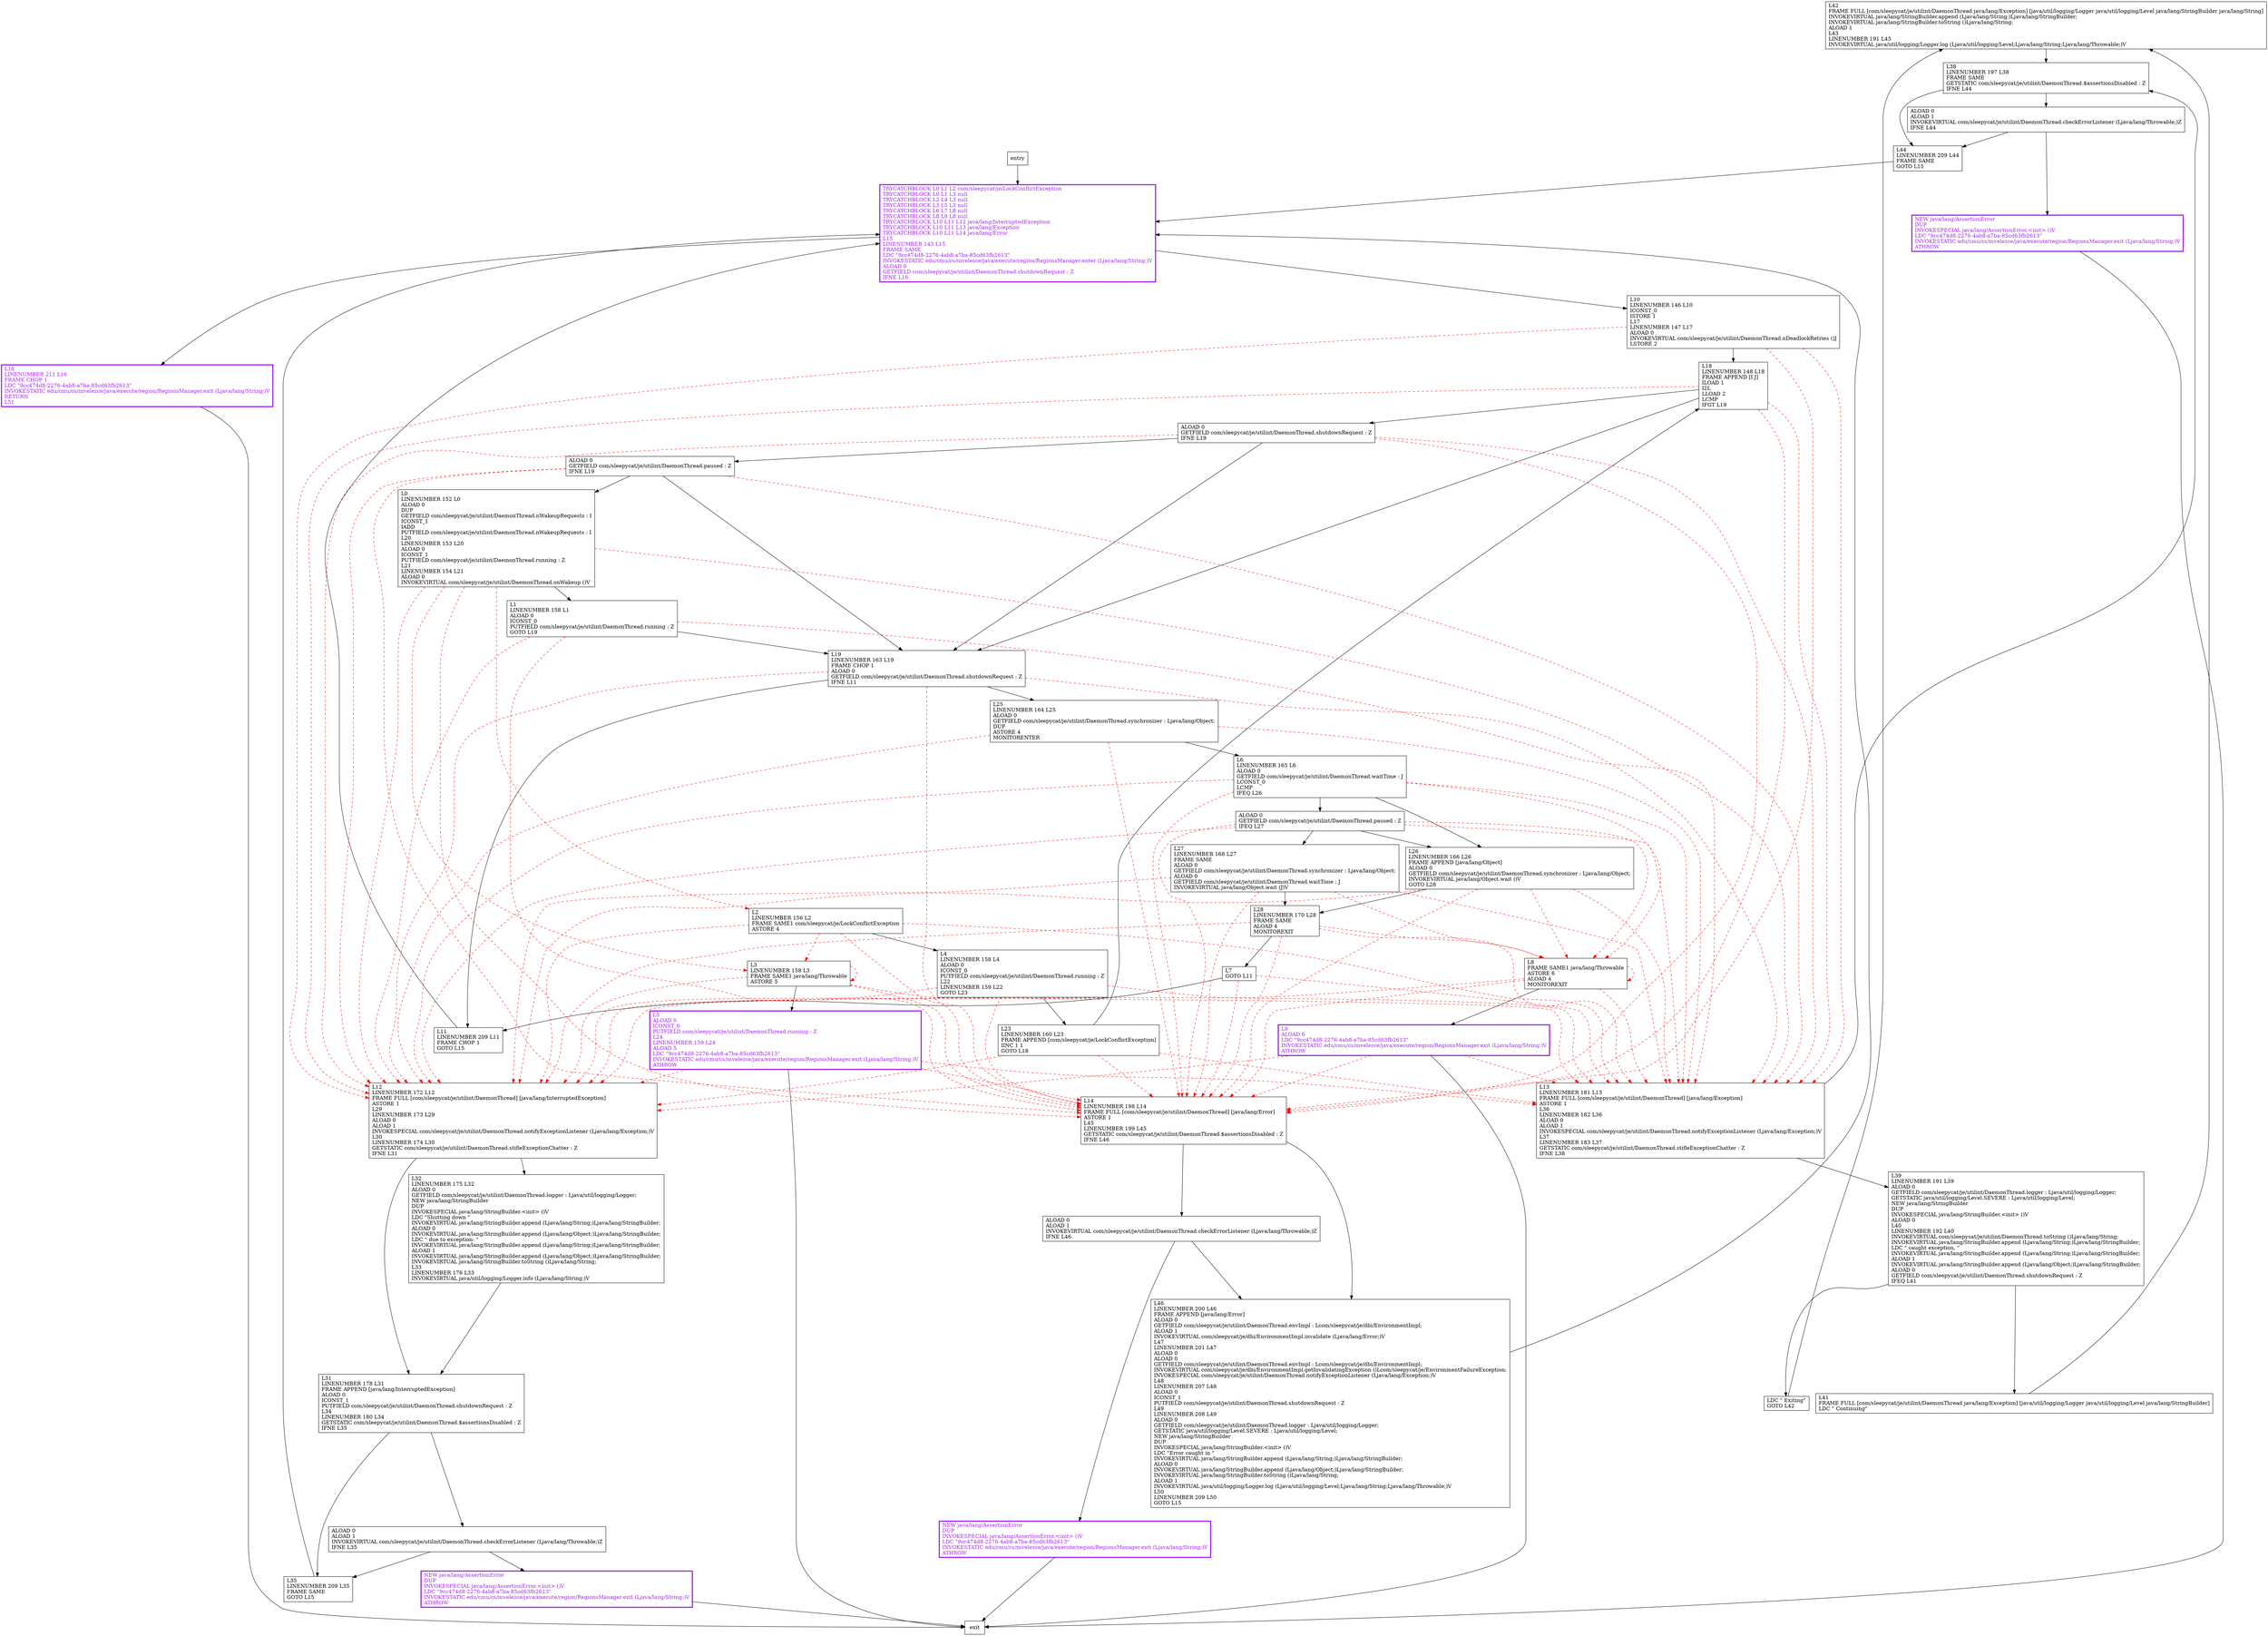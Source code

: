 digraph run {
node [shape=record];
355352543 [label="L42\lFRAME FULL [com/sleepycat/je/utilint/DaemonThread java/lang/Exception] [java/util/logging/Logger java/util/logging/Level java/lang/StringBuilder java/lang/String]\lINVOKEVIRTUAL java/lang/StringBuilder.append (Ljava/lang/String;)Ljava/lang/StringBuilder;\lINVOKEVIRTUAL java/lang/StringBuilder.toString ()Ljava/lang/String;\lALOAD 1\lL43\lLINENUMBER 191 L43\lINVOKEVIRTUAL java/util/logging/Logger.log (Ljava/util/logging/Level;Ljava/lang/String;Ljava/lang/Throwable;)V\l"];
350248954 [label="NEW java/lang/AssertionError\lDUP\lINVOKESPECIAL java/lang/AssertionError.\<init\> ()V\lLDC \"9cc474d8-2276-4ab8-a7ba-85cd63fb2613\"\lINVOKESTATIC edu/cmu/cs/mvelezce/java/execute/region/RegionsManager.exit (Ljava/lang/String;)V\lATHROW\l"];
1104452642 [label="ALOAD 0\lALOAD 1\lINVOKEVIRTUAL com/sleepycat/je/utilint/DaemonThread.checkErrorListener (Ljava/lang/Throwable;)Z\lIFNE L35\l"];
226225166 [label="L7\lGOTO L11\l"];
583658529 [label="L35\lLINENUMBER 209 L35\lFRAME SAME\lGOTO L15\l"];
1284323284 [label="LDC \" Exiting\"\lGOTO L42\l"];
2044390124 [label="L32\lLINENUMBER 175 L32\lALOAD 0\lGETFIELD com/sleepycat/je/utilint/DaemonThread.logger : Ljava/util/logging/Logger;\lNEW java/lang/StringBuilder\lDUP\lINVOKESPECIAL java/lang/StringBuilder.\<init\> ()V\lLDC \"Shutting down \"\lINVOKEVIRTUAL java/lang/StringBuilder.append (Ljava/lang/String;)Ljava/lang/StringBuilder;\lALOAD 0\lINVOKEVIRTUAL java/lang/StringBuilder.append (Ljava/lang/Object;)Ljava/lang/StringBuilder;\lLDC \" due to exception: \"\lINVOKEVIRTUAL java/lang/StringBuilder.append (Ljava/lang/String;)Ljava/lang/StringBuilder;\lALOAD 1\lINVOKEVIRTUAL java/lang/StringBuilder.append (Ljava/lang/Object;)Ljava/lang/StringBuilder;\lINVOKEVIRTUAL java/lang/StringBuilder.toString ()Ljava/lang/String;\lL33\lLINENUMBER 176 L33\lINVOKEVIRTUAL java/util/logging/Logger.info (Ljava/lang/String;)V\l"];
2034714204 [label="L9\lALOAD 6\lLDC \"9cc474d8-2276-4ab8-a7ba-85cd63fb2613\"\lINVOKESTATIC edu/cmu/cs/mvelezce/java/execute/region/RegionsManager.exit (Ljava/lang/String;)V\lATHROW\l"];
773821752 [label="L16\lLINENUMBER 211 L16\lFRAME CHOP 1\lLDC \"9cc474d8-2276-4ab8-a7ba-85cd63fb2613\"\lINVOKESTATIC edu/cmu/cs/mvelezce/java/execute/region/RegionsManager.exit (Ljava/lang/String;)V\lRETURN\lL51\l"];
508524659 [label="L46\lLINENUMBER 200 L46\lFRAME APPEND [java/lang/Error]\lALOAD 0\lGETFIELD com/sleepycat/je/utilint/DaemonThread.envImpl : Lcom/sleepycat/je/dbi/EnvironmentImpl;\lALOAD 1\lINVOKEVIRTUAL com/sleepycat/je/dbi/EnvironmentImpl.invalidate (Ljava/lang/Error;)V\lL47\lLINENUMBER 201 L47\lALOAD 0\lALOAD 0\lGETFIELD com/sleepycat/je/utilint/DaemonThread.envImpl : Lcom/sleepycat/je/dbi/EnvironmentImpl;\lINVOKEVIRTUAL com/sleepycat/je/dbi/EnvironmentImpl.getInvalidatingException ()Lcom/sleepycat/je/EnvironmentFailureException;\lINVOKESPECIAL com/sleepycat/je/utilint/DaemonThread.notifyExceptionListener (Ljava/lang/Exception;)V\lL48\lLINENUMBER 207 L48\lALOAD 0\lICONST_1\lPUTFIELD com/sleepycat/je/utilint/DaemonThread.shutdownRequest : Z\lL49\lLINENUMBER 208 L49\lALOAD 0\lGETFIELD com/sleepycat/je/utilint/DaemonThread.logger : Ljava/util/logging/Logger;\lGETSTATIC java/util/logging/Level.SEVERE : Ljava/util/logging/Level;\lNEW java/lang/StringBuilder\lDUP\lINVOKESPECIAL java/lang/StringBuilder.\<init\> ()V\lLDC \"Error caught in \"\lINVOKEVIRTUAL java/lang/StringBuilder.append (Ljava/lang/String;)Ljava/lang/StringBuilder;\lALOAD 0\lINVOKEVIRTUAL java/lang/StringBuilder.append (Ljava/lang/Object;)Ljava/lang/StringBuilder;\lINVOKEVIRTUAL java/lang/StringBuilder.toString ()Ljava/lang/String;\lALOAD 1\lINVOKEVIRTUAL java/util/logging/Logger.log (Ljava/util/logging/Level;Ljava/lang/String;Ljava/lang/Throwable;)V\lL50\lLINENUMBER 209 L50\lGOTO L15\l"];
752520779 [label="L4\lLINENUMBER 158 L4\lALOAD 0\lICONST_0\lPUTFIELD com/sleepycat/je/utilint/DaemonThread.running : Z\lL22\lLINENUMBER 159 L22\lGOTO L23\l"];
1529876129 [label="L19\lLINENUMBER 163 L19\lFRAME CHOP 1\lALOAD 0\lGETFIELD com/sleepycat/je/utilint/DaemonThread.shutdownRequest : Z\lIFNE L11\l"];
84698717 [label="L3\lLINENUMBER 158 L3\lFRAME SAME1 java/lang/Throwable\lASTORE 5\l"];
1934238416 [label="L12\lLINENUMBER 172 L12\lFRAME FULL [com/sleepycat/je/utilint/DaemonThread] [java/lang/InterruptedException]\lASTORE 1\lL29\lLINENUMBER 173 L29\lALOAD 0\lALOAD 1\lINVOKESPECIAL com/sleepycat/je/utilint/DaemonThread.notifyExceptionListener (Ljava/lang/Exception;)V\lL30\lLINENUMBER 174 L30\lGETSTATIC com/sleepycat/je/utilint/DaemonThread.stifleExceptionChatter : Z\lIFNE L31\l"];
1971709777 [label="L1\lLINENUMBER 158 L1\lALOAD 0\lICONST_0\lPUTFIELD com/sleepycat/je/utilint/DaemonThread.running : Z\lGOTO L19\l"];
813498179 [label="L13\lLINENUMBER 181 L13\lFRAME FULL [com/sleepycat/je/utilint/DaemonThread] [java/lang/Exception]\lASTORE 1\lL36\lLINENUMBER 182 L36\lALOAD 0\lALOAD 1\lINVOKESPECIAL com/sleepycat/je/utilint/DaemonThread.notifyExceptionListener (Ljava/lang/Exception;)V\lL37\lLINENUMBER 183 L37\lGETSTATIC com/sleepycat/je/utilint/DaemonThread.stifleExceptionChatter : Z\lIFNE L38\l"];
1983863790 [label="L5\lALOAD 0\lICONST_0\lPUTFIELD com/sleepycat/je/utilint/DaemonThread.running : Z\lL24\lLINENUMBER 159 L24\lALOAD 5\lLDC \"9cc474d8-2276-4ab8-a7ba-85cd63fb2613\"\lINVOKESTATIC edu/cmu/cs/mvelezce/java/execute/region/RegionsManager.exit (Ljava/lang/String;)V\lATHROW\l"];
398762836 [label="L41\lFRAME FULL [com/sleepycat/je/utilint/DaemonThread java/lang/Exception] [java/util/logging/Logger java/util/logging/Level java/lang/StringBuilder]\lLDC \" Continuing\"\l"];
459962908 [label="L31\lLINENUMBER 178 L31\lFRAME APPEND [java/lang/InterruptedException]\lALOAD 0\lICONST_1\lPUTFIELD com/sleepycat/je/utilint/DaemonThread.shutdownRequest : Z\lL34\lLINENUMBER 180 L34\lGETSTATIC com/sleepycat/je/utilint/DaemonThread.$assertionsDisabled : Z\lIFNE L35\l"];
1797476793 [label="L6\lLINENUMBER 165 L6\lALOAD 0\lGETFIELD com/sleepycat/je/utilint/DaemonThread.waitTime : J\lLCONST_0\lLCMP\lIFEQ L26\l"];
1382750673 [label="ALOAD 0\lALOAD 1\lINVOKEVIRTUAL com/sleepycat/je/utilint/DaemonThread.checkErrorListener (Ljava/lang/Throwable;)Z\lIFNE L44\l"];
1251134332 [label="ALOAD 0\lGETFIELD com/sleepycat/je/utilint/DaemonThread.shutdownRequest : Z\lIFNE L19\l"];
1157288377 [label="L25\lLINENUMBER 164 L25\lALOAD 0\lGETFIELD com/sleepycat/je/utilint/DaemonThread.synchronizer : Ljava/lang/Object;\lDUP\lASTORE 4\lMONITORENTER\l"];
825912598 [label="L26\lLINENUMBER 166 L26\lFRAME APPEND [java/lang/Object]\lALOAD 0\lGETFIELD com/sleepycat/je/utilint/DaemonThread.synchronizer : Ljava/lang/Object;\lINVOKEVIRTUAL java/lang/Object.wait ()V\lGOTO L28\l"];
70501843 [label="ALOAD 0\lALOAD 1\lINVOKEVIRTUAL com/sleepycat/je/utilint/DaemonThread.checkErrorListener (Ljava/lang/Throwable;)Z\lIFNE L46\l"];
1965790012 [label="L8\lFRAME SAME1 java/lang/Throwable\lASTORE 6\lALOAD 4\lMONITOREXIT\l"];
208338718 [label="NEW java/lang/AssertionError\lDUP\lINVOKESPECIAL java/lang/AssertionError.\<init\> ()V\lLDC \"9cc474d8-2276-4ab8-a7ba-85cd63fb2613\"\lINVOKESTATIC edu/cmu/cs/mvelezce/java/execute/region/RegionsManager.exit (Ljava/lang/String;)V\lATHROW\l"];
207715977 [label="L18\lLINENUMBER 148 L18\lFRAME APPEND [I J]\lILOAD 1\lI2L\lLLOAD 2\lLCMP\lIFGT L19\l"];
144211540 [label="L10\lLINENUMBER 146 L10\lICONST_0\lISTORE 1\lL17\lLINENUMBER 147 L17\lALOAD 0\lINVOKEVIRTUAL com/sleepycat/je/utilint/DaemonThread.nDeadlockRetries ()J\lLSTORE 2\l"];
403664431 [label="L28\lLINENUMBER 170 L28\lFRAME SAME\lALOAD 4\lMONITOREXIT\l"];
2004726653 [label="L44\lLINENUMBER 209 L44\lFRAME SAME\lGOTO L15\l"];
960632736 [label="L0\lLINENUMBER 152 L0\lALOAD 0\lDUP\lGETFIELD com/sleepycat/je/utilint/DaemonThread.nWakeupRequests : I\lICONST_1\lIADD\lPUTFIELD com/sleepycat/je/utilint/DaemonThread.nWakeupRequests : I\lL20\lLINENUMBER 153 L20\lALOAD 0\lICONST_1\lPUTFIELD com/sleepycat/je/utilint/DaemonThread.running : Z\lL21\lLINENUMBER 154 L21\lALOAD 0\lINVOKEVIRTUAL com/sleepycat/je/utilint/DaemonThread.onWakeup ()V\l"];
2078100934 [label="L14\lLINENUMBER 198 L14\lFRAME FULL [com/sleepycat/je/utilint/DaemonThread] [java/lang/Error]\lASTORE 1\lL45\lLINENUMBER 199 L45\lGETSTATIC com/sleepycat/je/utilint/DaemonThread.$assertionsDisabled : Z\lIFNE L46\l"];
1886236053 [label="L2\lLINENUMBER 156 L2\lFRAME SAME1 com/sleepycat/je/LockConflictException\lASTORE 4\l"];
183112146 [label="L27\lLINENUMBER 168 L27\lFRAME SAME\lALOAD 0\lGETFIELD com/sleepycat/je/utilint/DaemonThread.synchronizer : Ljava/lang/Object;\lALOAD 0\lGETFIELD com/sleepycat/je/utilint/DaemonThread.waitTime : J\lINVOKEVIRTUAL java/lang/Object.wait (J)V\l"];
418331505 [label="ALOAD 0\lGETFIELD com/sleepycat/je/utilint/DaemonThread.paused : Z\lIFEQ L27\l"];
410394947 [label="ALOAD 0\lGETFIELD com/sleepycat/je/utilint/DaemonThread.paused : Z\lIFNE L19\l"];
379351316 [label="TRYCATCHBLOCK L0 L1 L2 com/sleepycat/je/LockConflictException\lTRYCATCHBLOCK L0 L1 L3 null\lTRYCATCHBLOCK L2 L4 L3 null\lTRYCATCHBLOCK L3 L5 L3 null\lTRYCATCHBLOCK L6 L7 L8 null\lTRYCATCHBLOCK L8 L9 L8 null\lTRYCATCHBLOCK L10 L11 L12 java/lang/InterruptedException\lTRYCATCHBLOCK L10 L11 L13 java/lang/Exception\lTRYCATCHBLOCK L10 L11 L14 java/lang/Error\lL15\lLINENUMBER 143 L15\lFRAME SAME\lLDC \"9cc474d8-2276-4ab8-a7ba-85cd63fb2613\"\lINVOKESTATIC edu/cmu/cs/mvelezce/java/execute/region/RegionsManager.enter (Ljava/lang/String;)V\lALOAD 0\lGETFIELD com/sleepycat/je/utilint/DaemonThread.shutdownRequest : Z\lIFNE L16\l"];
1515321557 [label="L11\lLINENUMBER 209 L11\lFRAME CHOP 1\lGOTO L15\l"];
566783784 [label="L38\lLINENUMBER 197 L38\lFRAME SAME\lGETSTATIC com/sleepycat/je/utilint/DaemonThread.$assertionsDisabled : Z\lIFNE L44\l"];
1611124427 [label="NEW java/lang/AssertionError\lDUP\lINVOKESPECIAL java/lang/AssertionError.\<init\> ()V\lLDC \"9cc474d8-2276-4ab8-a7ba-85cd63fb2613\"\lINVOKESTATIC edu/cmu/cs/mvelezce/java/execute/region/RegionsManager.exit (Ljava/lang/String;)V\lATHROW\l"];
1150864917 [label="L39\lLINENUMBER 191 L39\lALOAD 0\lGETFIELD com/sleepycat/je/utilint/DaemonThread.logger : Ljava/util/logging/Logger;\lGETSTATIC java/util/logging/Level.SEVERE : Ljava/util/logging/Level;\lNEW java/lang/StringBuilder\lDUP\lINVOKESPECIAL java/lang/StringBuilder.\<init\> ()V\lALOAD 0\lL40\lLINENUMBER 192 L40\lINVOKEVIRTUAL com/sleepycat/je/utilint/DaemonThread.toString ()Ljava/lang/String;\lINVOKEVIRTUAL java/lang/StringBuilder.append (Ljava/lang/String;)Ljava/lang/StringBuilder;\lLDC \" caught exception, \"\lINVOKEVIRTUAL java/lang/StringBuilder.append (Ljava/lang/String;)Ljava/lang/StringBuilder;\lALOAD 1\lINVOKEVIRTUAL java/lang/StringBuilder.append (Ljava/lang/Object;)Ljava/lang/StringBuilder;\lALOAD 0\lGETFIELD com/sleepycat/je/utilint/DaemonThread.shutdownRequest : Z\lIFEQ L41\l"];
526680562 [label="L23\lLINENUMBER 160 L23\lFRAME APPEND [com/sleepycat/je/LockConflictException]\lIINC 1 1\lGOTO L18\l"];
entry;
exit;
355352543 -> 566783784
350248954 -> exit
1104452642 -> 208338718
1104452642 -> 583658529
226225166 -> 1515321557
226225166 -> 813498179 [style=dashed, color=red]
226225166 -> 2078100934 [style=dashed, color=red]
226225166 -> 1934238416 [style=dashed, color=red]
583658529 -> 379351316
1284323284 -> 355352543
2044390124 -> 459962908
2034714204 -> exit
2034714204 -> 813498179 [style=dashed, color=red]
2034714204 -> 2078100934 [style=dashed, color=red]
2034714204 -> 1934238416 [style=dashed, color=red]
773821752 -> exit
508524659 -> 379351316
752520779 -> 813498179 [style=dashed, color=red]
752520779 -> 526680562
752520779 -> 2078100934 [style=dashed, color=red]
752520779 -> 1934238416 [style=dashed, color=red]
1529876129 -> 1515321557
1529876129 -> 813498179 [style=dashed, color=red]
1529876129 -> 2078100934 [style=dashed, color=red]
1529876129 -> 1157288377
1529876129 -> 1934238416 [style=dashed, color=red]
84698717 -> 813498179 [style=dashed, color=red]
84698717 -> 1983863790
84698717 -> 2078100934 [style=dashed, color=red]
84698717 -> 84698717 [style=dashed, color=red]
84698717 -> 1934238416 [style=dashed, color=red]
1934238416 -> 2044390124
1934238416 -> 459962908
1971709777 -> 813498179 [style=dashed, color=red]
1971709777 -> 1529876129
1971709777 -> 2078100934 [style=dashed, color=red]
1971709777 -> 1934238416 [style=dashed, color=red]
813498179 -> 566783784
813498179 -> 1150864917
1983863790 -> exit
1983863790 -> 813498179 [style=dashed, color=red]
1983863790 -> 2078100934 [style=dashed, color=red]
1983863790 -> 1934238416 [style=dashed, color=red]
398762836 -> 355352543
459962908 -> 1104452642
459962908 -> 583658529
1797476793 -> 1965790012 [style=dashed, color=red]
1797476793 -> 813498179 [style=dashed, color=red]
1797476793 -> 2078100934 [style=dashed, color=red]
1797476793 -> 1934238416 [style=dashed, color=red]
1797476793 -> 418331505
1797476793 -> 825912598
1382750673 -> 1611124427
1382750673 -> 2004726653
1251134332 -> 813498179 [style=dashed, color=red]
1251134332 -> 1529876129
1251134332 -> 2078100934 [style=dashed, color=red]
1251134332 -> 1934238416 [style=dashed, color=red]
1251134332 -> 410394947
1157288377 -> 813498179 [style=dashed, color=red]
1157288377 -> 1797476793
1157288377 -> 2078100934 [style=dashed, color=red]
1157288377 -> 1934238416 [style=dashed, color=red]
825912598 -> 1965790012 [style=dashed, color=red]
825912598 -> 813498179 [style=dashed, color=red]
825912598 -> 403664431
825912598 -> 2078100934 [style=dashed, color=red]
825912598 -> 1934238416 [style=dashed, color=red]
70501843 -> 350248954
70501843 -> 508524659
1965790012 -> 1965790012 [style=dashed, color=red]
1965790012 -> 813498179 [style=dashed, color=red]
1965790012 -> 2034714204
1965790012 -> 2078100934 [style=dashed, color=red]
1965790012 -> 1934238416 [style=dashed, color=red]
208338718 -> exit
207715977 -> 813498179 [style=dashed, color=red]
207715977 -> 1529876129
207715977 -> 2078100934 [style=dashed, color=red]
207715977 -> 1251134332
207715977 -> 1934238416 [style=dashed, color=red]
144211540 -> 813498179 [style=dashed, color=red]
144211540 -> 207715977
144211540 -> 2078100934 [style=dashed, color=red]
144211540 -> 1934238416 [style=dashed, color=red]
403664431 -> 1965790012 [style=dashed, color=red]
403664431 -> 813498179 [style=dashed, color=red]
403664431 -> 226225166
403664431 -> 2078100934 [style=dashed, color=red]
403664431 -> 1934238416 [style=dashed, color=red]
2004726653 -> 379351316
960632736 -> 813498179 [style=dashed, color=red]
960632736 -> 2078100934 [style=dashed, color=red]
960632736 -> 1886236053 [style=dashed, color=red]
960632736 -> 84698717 [style=dashed, color=red]
960632736 -> 1934238416 [style=dashed, color=red]
960632736 -> 1971709777
2078100934 -> 70501843
2078100934 -> 508524659
1886236053 -> 813498179 [style=dashed, color=red]
1886236053 -> 752520779
1886236053 -> 2078100934 [style=dashed, color=red]
1886236053 -> 84698717 [style=dashed, color=red]
1886236053 -> 1934238416 [style=dashed, color=red]
183112146 -> 1965790012 [style=dashed, color=red]
183112146 -> 813498179 [style=dashed, color=red]
183112146 -> 403664431
183112146 -> 2078100934 [style=dashed, color=red]
183112146 -> 1934238416 [style=dashed, color=red]
418331505 -> 1965790012 [style=dashed, color=red]
418331505 -> 813498179 [style=dashed, color=red]
418331505 -> 2078100934 [style=dashed, color=red]
418331505 -> 183112146
418331505 -> 1934238416 [style=dashed, color=red]
418331505 -> 825912598
410394947 -> 813498179 [style=dashed, color=red]
410394947 -> 1529876129
410394947 -> 960632736
410394947 -> 2078100934 [style=dashed, color=red]
410394947 -> 1934238416 [style=dashed, color=red]
entry -> 379351316
379351316 -> 144211540
379351316 -> 773821752
1515321557 -> 379351316
566783784 -> 2004726653
566783784 -> 1382750673
1611124427 -> exit
1150864917 -> 1284323284
1150864917 -> 398762836
526680562 -> 813498179 [style=dashed, color=red]
526680562 -> 207715977
526680562 -> 2078100934 [style=dashed, color=red]
526680562 -> 1934238416 [style=dashed, color=red]
379351316[fontcolor="purple", penwidth=3, color="purple"];
208338718[fontcolor="purple", penwidth=3, color="purple"];
350248954[fontcolor="purple", penwidth=3, color="purple"];
1611124427[fontcolor="purple", penwidth=3, color="purple"];
1983863790[fontcolor="purple", penwidth=3, color="purple"];
2034714204[fontcolor="purple", penwidth=3, color="purple"];
773821752[fontcolor="purple", penwidth=3, color="purple"];
}
